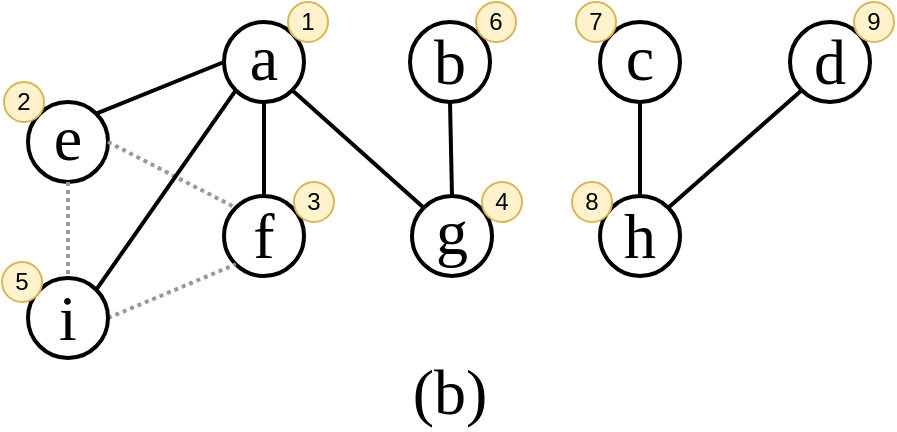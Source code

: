 <mxfile version="20.3.0" type="device"><diagram id="Kx9RLVFGo41pSHv8BL_H" name="Page-1"><mxGraphModel dx="764" dy="529" grid="1" gridSize="10" guides="1" tooltips="1" connect="1" arrows="1" fold="1" page="1" pageScale="1" pageWidth="850" pageHeight="1100" math="0" shadow="0"><root><mxCell id="0"/><mxCell id="1" parent="0"/><mxCell id="u3YJUw5RqxKzFvUFz8nu-11" value="" style="group" vertex="1" connectable="0" parent="1"><mxGeometry x="27" y="30" width="446" height="210" as="geometry"/></mxCell><mxCell id="eeXSzk9cP0k9EHP_tW10-11" value="a" style="ellipse;whiteSpace=wrap;html=1;aspect=fixed;strokeWidth=2;fontFamily=Times New Roman;fontSize=32;spacingTop=-5;" parent="u3YJUw5RqxKzFvUFz8nu-11" vertex="1"><mxGeometry x="111" y="10" width="40" height="40" as="geometry"/></mxCell><mxCell id="eeXSzk9cP0k9EHP_tW10-12" value="b" style="ellipse;whiteSpace=wrap;html=1;aspect=fixed;strokeWidth=2;fontFamily=Times New Roman;fontSize=32;" parent="u3YJUw5RqxKzFvUFz8nu-11" vertex="1"><mxGeometry x="204" y="10" width="40" height="40" as="geometry"/></mxCell><mxCell id="eeXSzk9cP0k9EHP_tW10-13" value="c" style="ellipse;whiteSpace=wrap;html=1;aspect=fixed;strokeWidth=2;fontFamily=Times New Roman;fontSize=32;spacingTop=-5;" parent="u3YJUw5RqxKzFvUFz8nu-11" vertex="1"><mxGeometry x="299" y="10" width="40" height="40" as="geometry"/></mxCell><mxCell id="eeXSzk9cP0k9EHP_tW10-14" value="d" style="ellipse;whiteSpace=wrap;html=1;aspect=fixed;strokeWidth=2;fontFamily=Times New Roman;fontSize=32;" parent="u3YJUw5RqxKzFvUFz8nu-11" vertex="1"><mxGeometry x="394" y="10" width="40" height="40" as="geometry"/></mxCell><mxCell id="eeXSzk9cP0k9EHP_tW10-15" value="e" style="ellipse;whiteSpace=wrap;html=1;aspect=fixed;strokeWidth=2;fontFamily=Times New Roman;fontSize=32;spacingTop=-5;" parent="u3YJUw5RqxKzFvUFz8nu-11" vertex="1"><mxGeometry x="13" y="50" width="40" height="40" as="geometry"/></mxCell><mxCell id="eeXSzk9cP0k9EHP_tW10-25" style="edgeStyle=none;rounded=0;orthogonalLoop=1;jettySize=auto;html=1;exitX=0;exitY=0.5;exitDx=0;exitDy=0;entryX=1;entryY=0;entryDx=0;entryDy=0;strokeWidth=2;fontFamily=Times New Roman;fontSize=32;endArrow=none;endFill=0;" parent="u3YJUw5RqxKzFvUFz8nu-11" source="eeXSzk9cP0k9EHP_tW10-11" target="eeXSzk9cP0k9EHP_tW10-15" edge="1"><mxGeometry relative="1" as="geometry"/></mxCell><mxCell id="eeXSzk9cP0k9EHP_tW10-16" value="f" style="ellipse;whiteSpace=wrap;html=1;aspect=fixed;strokeWidth=2;fontFamily=Times New Roman;fontSize=32;" parent="u3YJUw5RqxKzFvUFz8nu-11" vertex="1"><mxGeometry x="111" y="97" width="40" height="40" as="geometry"/></mxCell><mxCell id="eeXSzk9cP0k9EHP_tW10-26" style="edgeStyle=none;rounded=0;orthogonalLoop=1;jettySize=auto;html=1;exitX=0.5;exitY=1;exitDx=0;exitDy=0;entryX=0.5;entryY=0;entryDx=0;entryDy=0;strokeWidth=2;fontFamily=Times New Roman;fontSize=32;endArrow=none;endFill=0;" parent="u3YJUw5RqxKzFvUFz8nu-11" source="eeXSzk9cP0k9EHP_tW10-11" target="eeXSzk9cP0k9EHP_tW10-16" edge="1"><mxGeometry relative="1" as="geometry"/></mxCell><mxCell id="eeXSzk9cP0k9EHP_tW10-20" style="rounded=0;orthogonalLoop=1;jettySize=auto;html=1;exitX=1;exitY=0.5;exitDx=0;exitDy=0;entryX=0;entryY=0;entryDx=0;entryDy=0;fontFamily=Times New Roman;fontSize=32;strokeWidth=2;endArrow=none;endFill=0;strokeColor=#999999;dashed=1;dashPattern=1 1;" parent="u3YJUw5RqxKzFvUFz8nu-11" source="eeXSzk9cP0k9EHP_tW10-15" target="eeXSzk9cP0k9EHP_tW10-16" edge="1"><mxGeometry relative="1" as="geometry"/></mxCell><mxCell id="eeXSzk9cP0k9EHP_tW10-28" style="edgeStyle=none;rounded=0;orthogonalLoop=1;jettySize=auto;html=1;exitX=0.5;exitY=0;exitDx=0;exitDy=0;entryX=0.5;entryY=1;entryDx=0;entryDy=0;strokeWidth=2;fontFamily=Times New Roman;fontSize=32;endArrow=none;endFill=0;" parent="u3YJUw5RqxKzFvUFz8nu-11" source="eeXSzk9cP0k9EHP_tW10-17" target="eeXSzk9cP0k9EHP_tW10-12" edge="1"><mxGeometry relative="1" as="geometry"/></mxCell><mxCell id="eeXSzk9cP0k9EHP_tW10-17" value="g" style="ellipse;whiteSpace=wrap;html=1;aspect=fixed;strokeWidth=2;fontFamily=Times New Roman;fontSize=32;spacingTop=-5;" parent="u3YJUw5RqxKzFvUFz8nu-11" vertex="1"><mxGeometry x="205" y="97" width="40" height="40" as="geometry"/></mxCell><mxCell id="eeXSzk9cP0k9EHP_tW10-27" style="edgeStyle=none;rounded=0;orthogonalLoop=1;jettySize=auto;html=1;exitX=1;exitY=1;exitDx=0;exitDy=0;entryX=0;entryY=0;entryDx=0;entryDy=0;strokeWidth=2;fontFamily=Times New Roman;fontSize=32;endArrow=none;endFill=0;" parent="u3YJUw5RqxKzFvUFz8nu-11" source="eeXSzk9cP0k9EHP_tW10-11" target="eeXSzk9cP0k9EHP_tW10-17" edge="1"><mxGeometry relative="1" as="geometry"/></mxCell><mxCell id="eeXSzk9cP0k9EHP_tW10-30" style="edgeStyle=none;rounded=0;orthogonalLoop=1;jettySize=auto;html=1;exitX=1;exitY=0;exitDx=0;exitDy=0;entryX=0;entryY=1;entryDx=0;entryDy=0;strokeWidth=2;fontFamily=Times New Roman;fontSize=32;endArrow=none;endFill=0;" parent="u3YJUw5RqxKzFvUFz8nu-11" source="eeXSzk9cP0k9EHP_tW10-18" target="eeXSzk9cP0k9EHP_tW10-14" edge="1"><mxGeometry relative="1" as="geometry"/></mxCell><mxCell id="eeXSzk9cP0k9EHP_tW10-18" value="h" style="ellipse;whiteSpace=wrap;html=1;aspect=fixed;strokeWidth=2;fontFamily=Times New Roman;fontSize=32;" parent="u3YJUw5RqxKzFvUFz8nu-11" vertex="1"><mxGeometry x="299" y="97" width="40" height="40" as="geometry"/></mxCell><mxCell id="eeXSzk9cP0k9EHP_tW10-29" style="edgeStyle=none;rounded=0;orthogonalLoop=1;jettySize=auto;html=1;exitX=0.5;exitY=1;exitDx=0;exitDy=0;entryX=0.5;entryY=0;entryDx=0;entryDy=0;strokeWidth=2;fontFamily=Times New Roman;fontSize=32;endArrow=none;endFill=0;" parent="u3YJUw5RqxKzFvUFz8nu-11" source="eeXSzk9cP0k9EHP_tW10-13" target="eeXSzk9cP0k9EHP_tW10-18" edge="1"><mxGeometry relative="1" as="geometry"/></mxCell><mxCell id="eeXSzk9cP0k9EHP_tW10-23" style="edgeStyle=none;rounded=0;orthogonalLoop=1;jettySize=auto;html=1;exitX=1;exitY=0.5;exitDx=0;exitDy=0;entryX=0;entryY=1;entryDx=0;entryDy=0;strokeWidth=2;fontFamily=Times New Roman;fontSize=32;endArrow=none;endFill=0;strokeColor=#999999;dashed=1;dashPattern=1 1;" parent="u3YJUw5RqxKzFvUFz8nu-11" source="eeXSzk9cP0k9EHP_tW10-19" target="eeXSzk9cP0k9EHP_tW10-16" edge="1"><mxGeometry relative="1" as="geometry"/></mxCell><mxCell id="eeXSzk9cP0k9EHP_tW10-24" style="edgeStyle=none;rounded=0;orthogonalLoop=1;jettySize=auto;html=1;exitX=1;exitY=0;exitDx=0;exitDy=0;entryX=0;entryY=1;entryDx=0;entryDy=0;strokeWidth=2;fontFamily=Times New Roman;fontSize=32;endArrow=none;endFill=0;" parent="u3YJUw5RqxKzFvUFz8nu-11" source="eeXSzk9cP0k9EHP_tW10-19" target="eeXSzk9cP0k9EHP_tW10-11" edge="1"><mxGeometry relative="1" as="geometry"/></mxCell><mxCell id="eeXSzk9cP0k9EHP_tW10-19" value="i" style="ellipse;whiteSpace=wrap;html=1;aspect=fixed;strokeWidth=2;fontFamily=Times New Roman;fontSize=32;" parent="u3YJUw5RqxKzFvUFz8nu-11" vertex="1"><mxGeometry x="13" y="138" width="40" height="40" as="geometry"/></mxCell><mxCell id="eeXSzk9cP0k9EHP_tW10-22" style="edgeStyle=none;rounded=0;orthogonalLoop=1;jettySize=auto;html=1;exitX=0.5;exitY=1;exitDx=0;exitDy=0;entryX=0.5;entryY=0;entryDx=0;entryDy=0;strokeWidth=2;fontFamily=Times New Roman;fontSize=32;endArrow=none;endFill=0;strokeColor=#999999;dashed=1;dashPattern=1 1;" parent="u3YJUw5RqxKzFvUFz8nu-11" source="eeXSzk9cP0k9EHP_tW10-15" target="eeXSzk9cP0k9EHP_tW10-19" edge="1"><mxGeometry relative="1" as="geometry"/></mxCell><mxCell id="eeXSzk9cP0k9EHP_tW10-21" style="edgeStyle=none;rounded=0;orthogonalLoop=1;jettySize=auto;html=1;exitX=1;exitY=1;exitDx=0;exitDy=0;strokeWidth=2;fontFamily=Times New Roman;fontSize=32;endArrow=none;endFill=0;" parent="u3YJUw5RqxKzFvUFz8nu-11" source="eeXSzk9cP0k9EHP_tW10-15" target="eeXSzk9cP0k9EHP_tW10-15" edge="1"><mxGeometry relative="1" as="geometry"/></mxCell><mxCell id="eeXSzk9cP0k9EHP_tW10-31" value="(b)" style="text;html=1;strokeColor=none;fillColor=none;align=center;verticalAlign=middle;whiteSpace=wrap;rounded=0;strokeWidth=2;fontFamily=Times New Roman;fontSize=32;" parent="u3YJUw5RqxKzFvUFz8nu-11" vertex="1"><mxGeometry x="14" y="180" width="420" height="30" as="geometry"/></mxCell><mxCell id="u3YJUw5RqxKzFvUFz8nu-2" value="1" style="ellipse;whiteSpace=wrap;html=1;aspect=fixed;fillColor=#fff2cc;strokeColor=#d6b656;container=0;" vertex="1" parent="u3YJUw5RqxKzFvUFz8nu-11"><mxGeometry x="143" width="20" height="20" as="geometry"/></mxCell><mxCell id="u3YJUw5RqxKzFvUFz8nu-3" value="2" style="ellipse;whiteSpace=wrap;html=1;aspect=fixed;fillColor=#fff2cc;strokeColor=#d6b656;container=0;" vertex="1" parent="u3YJUw5RqxKzFvUFz8nu-11"><mxGeometry x="1" y="40" width="20" height="20" as="geometry"/></mxCell><mxCell id="u3YJUw5RqxKzFvUFz8nu-4" value="3" style="ellipse;whiteSpace=wrap;html=1;aspect=fixed;fillColor=#fff2cc;strokeColor=#d6b656;container=0;" vertex="1" parent="u3YJUw5RqxKzFvUFz8nu-11"><mxGeometry x="146" y="90" width="20" height="20" as="geometry"/></mxCell><mxCell id="u3YJUw5RqxKzFvUFz8nu-5" value="5" style="ellipse;whiteSpace=wrap;html=1;aspect=fixed;fillColor=#fff2cc;strokeColor=#d6b656;container=0;" vertex="1" parent="u3YJUw5RqxKzFvUFz8nu-11"><mxGeometry y="130" width="20" height="20" as="geometry"/></mxCell><mxCell id="u3YJUw5RqxKzFvUFz8nu-6" value="4" style="ellipse;whiteSpace=wrap;html=1;aspect=fixed;fillColor=#fff2cc;strokeColor=#d6b656;container=0;" vertex="1" parent="u3YJUw5RqxKzFvUFz8nu-11"><mxGeometry x="240" y="90" width="20" height="20" as="geometry"/></mxCell><mxCell id="u3YJUw5RqxKzFvUFz8nu-7" value="6" style="ellipse;whiteSpace=wrap;html=1;aspect=fixed;fillColor=#fff2cc;strokeColor=#d6b656;container=0;" vertex="1" parent="u3YJUw5RqxKzFvUFz8nu-11"><mxGeometry x="237" width="20" height="20" as="geometry"/></mxCell><mxCell id="u3YJUw5RqxKzFvUFz8nu-8" value="7" style="ellipse;whiteSpace=wrap;html=1;aspect=fixed;fillColor=#fff2cc;strokeColor=#d6b656;container=0;" vertex="1" parent="u3YJUw5RqxKzFvUFz8nu-11"><mxGeometry x="287" width="20" height="20" as="geometry"/></mxCell><mxCell id="u3YJUw5RqxKzFvUFz8nu-9" value="8" style="ellipse;whiteSpace=wrap;html=1;aspect=fixed;fillColor=#fff2cc;strokeColor=#d6b656;container=0;" vertex="1" parent="u3YJUw5RqxKzFvUFz8nu-11"><mxGeometry x="285" y="90" width="20" height="20" as="geometry"/></mxCell><mxCell id="u3YJUw5RqxKzFvUFz8nu-10" value="9" style="ellipse;whiteSpace=wrap;html=1;aspect=fixed;fillColor=#fff2cc;strokeColor=#d6b656;container=0;" vertex="1" parent="u3YJUw5RqxKzFvUFz8nu-11"><mxGeometry x="426" width="20" height="20" as="geometry"/></mxCell></root></mxGraphModel></diagram></mxfile>